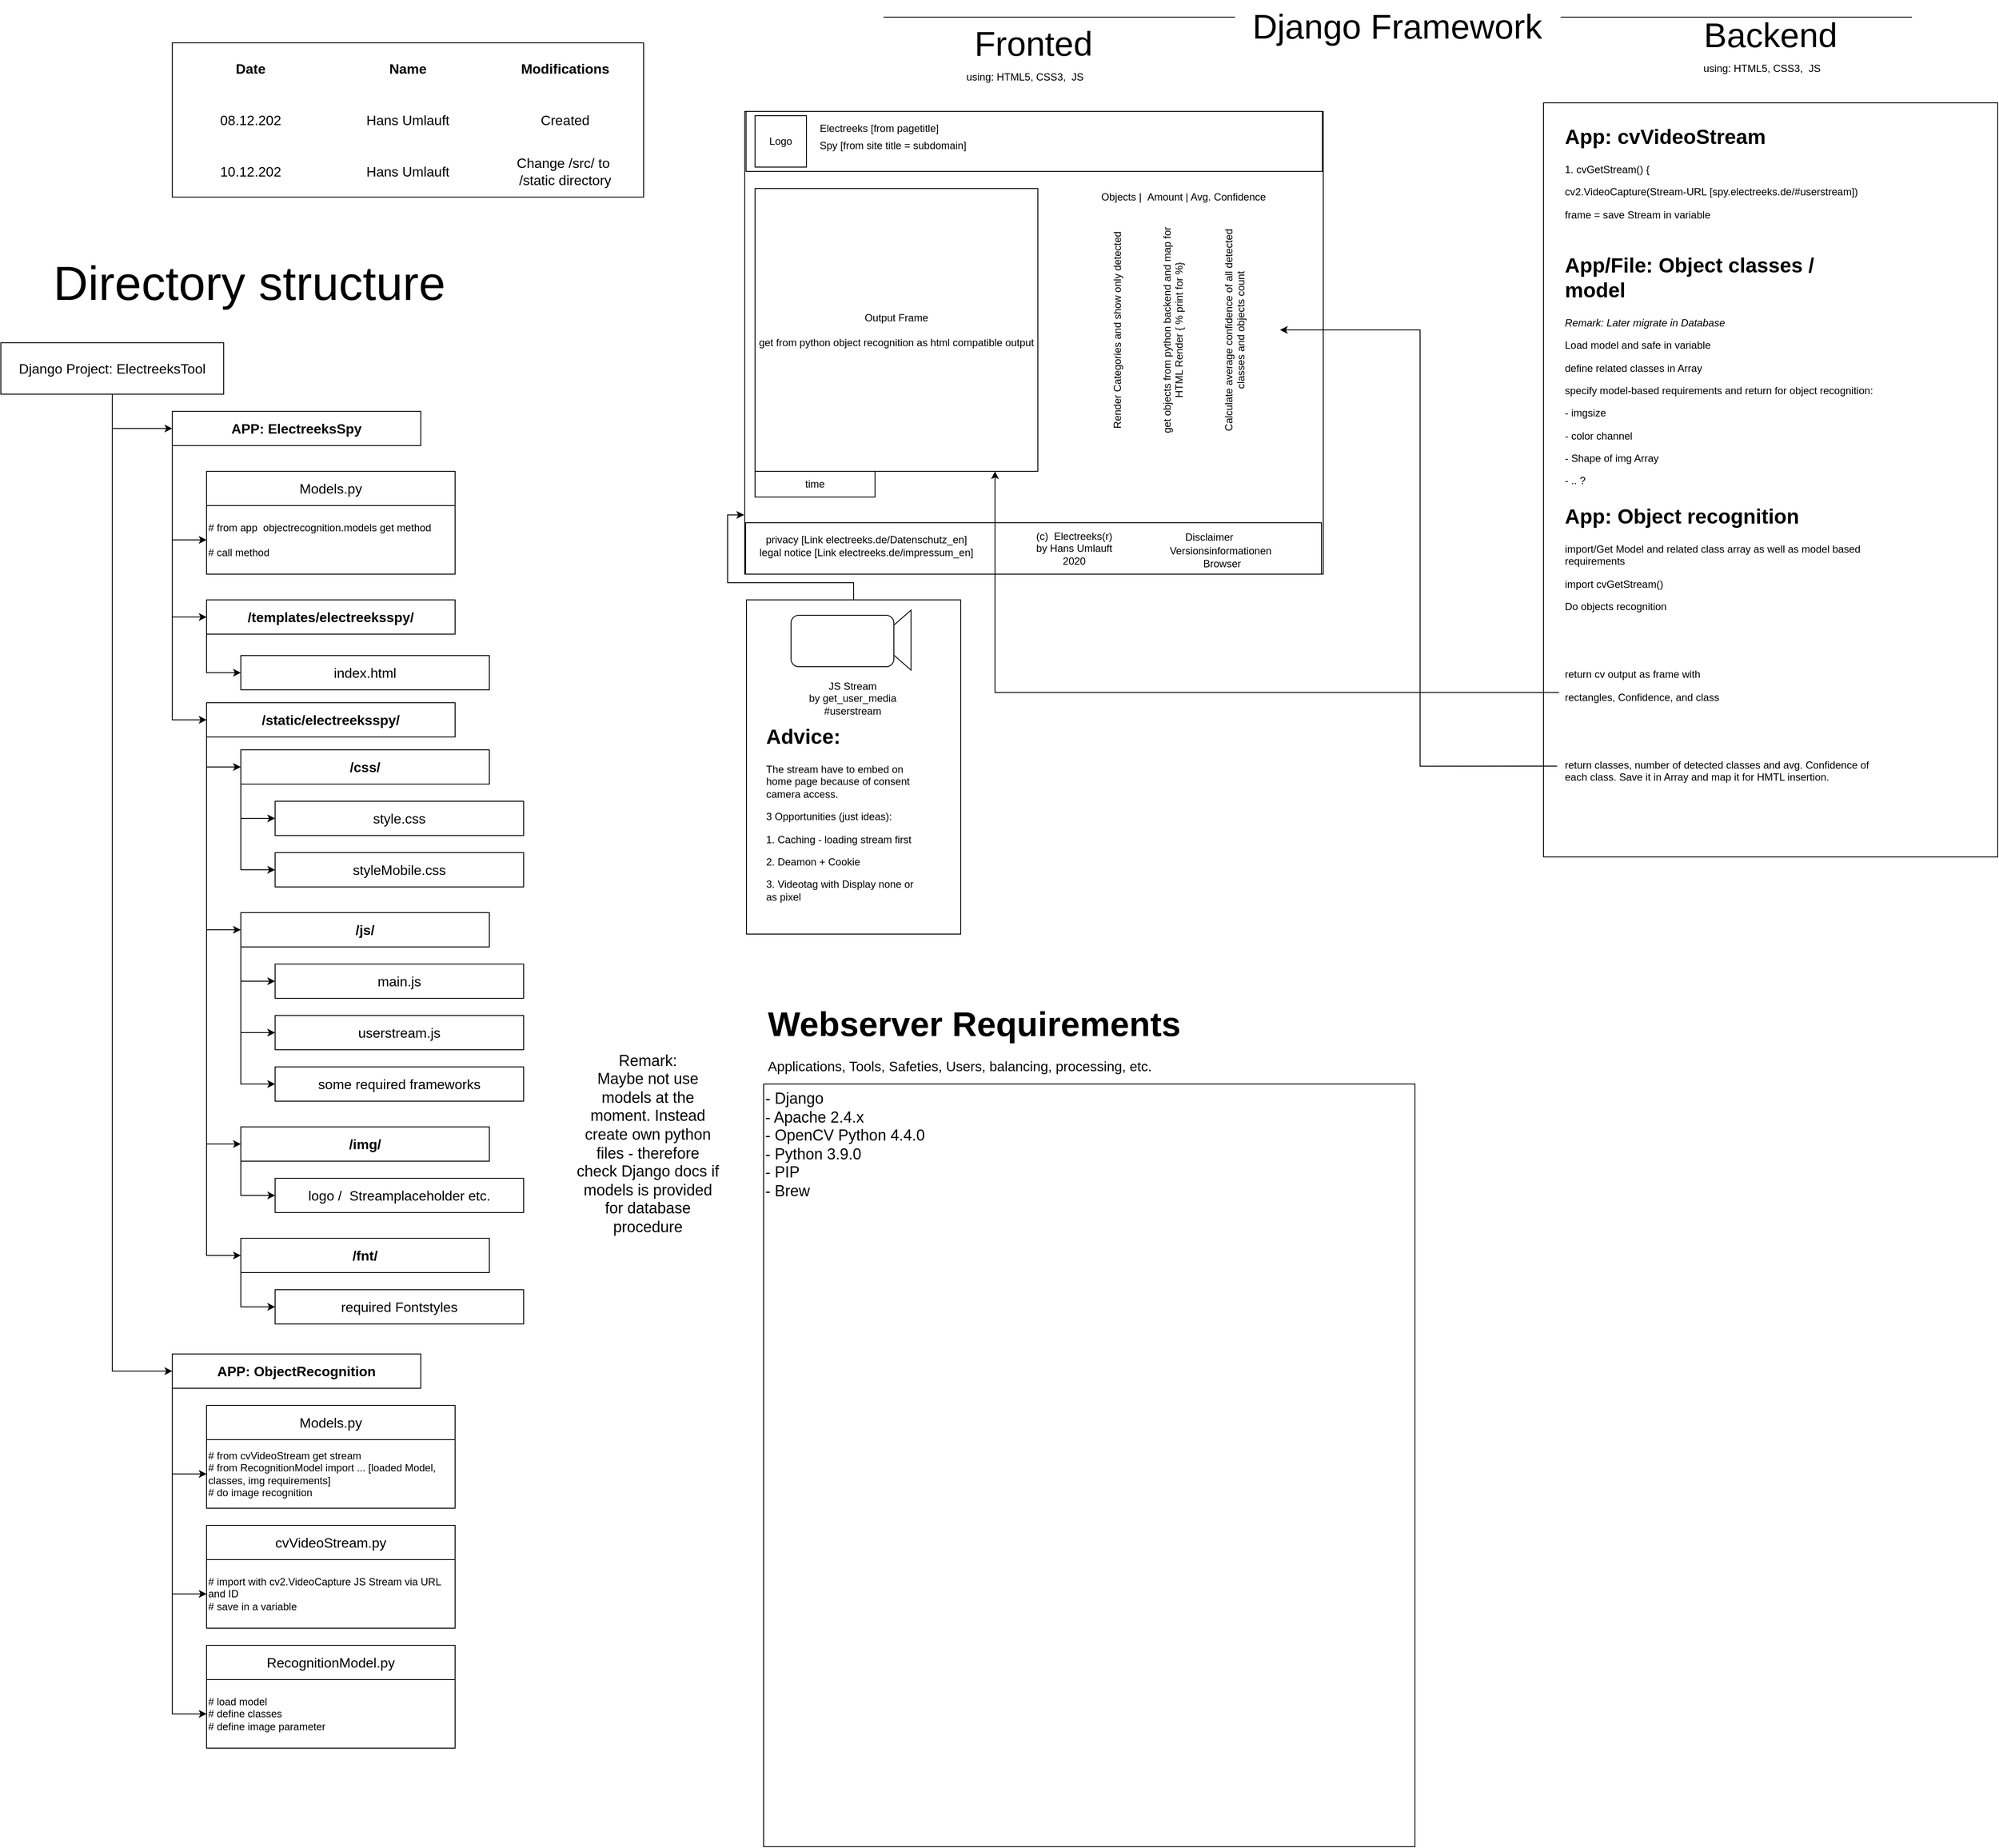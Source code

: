 <mxfile version="13.10.9" type="gitlab">
  <diagram id="gCtRltX2zBlE8-tqLiqz" name="Chart_Frontend_Backend">
    <mxGraphModel dx="2160" dy="937" grid="1" gridSize="10" guides="1" tooltips="1" connect="1" arrows="1" fold="1" page="1" pageScale="1" pageWidth="850" pageHeight="1100" math="0" shadow="0">
      <root>
        <mxCell id="0" />
        <mxCell id="1" parent="0" />
        <mxCell id="6mEV-eRLMB2JvA0w7fUY-2" value="" style="rounded=0;whiteSpace=wrap;html=1;" parent="1" vertex="1">
          <mxGeometry x="68" y="130" width="675" height="540" as="geometry" />
        </mxCell>
        <mxCell id="6mEV-eRLMB2JvA0w7fUY-3" value="Fronted" style="text;html=1;strokeColor=none;fillColor=none;align=center;verticalAlign=middle;whiteSpace=wrap;rounded=0;fontSize=40;" parent="1" vertex="1">
          <mxGeometry x="290" y="20" width="230" height="60" as="geometry" />
        </mxCell>
        <mxCell id="6mEV-eRLMB2JvA0w7fUY-5" value="using: HTML5, CSS3, &amp;nbsp;JS" style="text;html=1;strokeColor=none;fillColor=none;align=center;verticalAlign=middle;whiteSpace=wrap;rounded=0;fontSize=12;" parent="1" vertex="1">
          <mxGeometry x="290" y="80" width="210" height="20" as="geometry" />
        </mxCell>
        <mxCell id="6mEV-eRLMB2JvA0w7fUY-6" value="Output Frame&lt;br&gt;&lt;br&gt;get from python object recognition as html compatible output" style="whiteSpace=wrap;html=1;aspect=fixed;fontSize=12;" parent="1" vertex="1">
          <mxGeometry x="80" y="220" width="330" height="330" as="geometry" />
        </mxCell>
        <mxCell id="6mEV-eRLMB2JvA0w7fUY-9" style="edgeStyle=orthogonalEdgeStyle;rounded=0;orthogonalLoop=1;jettySize=auto;html=1;exitX=0.5;exitY=1;exitDx=0;exitDy=0;fontSize=12;" parent="1" source="6mEV-eRLMB2JvA0w7fUY-2" target="6mEV-eRLMB2JvA0w7fUY-2" edge="1">
          <mxGeometry relative="1" as="geometry" />
        </mxCell>
        <mxCell id="6mEV-eRLMB2JvA0w7fUY-10" value="Objects | &amp;nbsp;Amount | Avg. Confidence" style="text;html=1;strokeColor=none;fillColor=none;align=center;verticalAlign=middle;whiteSpace=wrap;rounded=0;fontSize=12;" parent="1" vertex="1">
          <mxGeometry x="450" y="220" width="260" height="20" as="geometry" />
        </mxCell>
        <mxCell id="6mEV-eRLMB2JvA0w7fUY-11" value="" style="rounded=0;whiteSpace=wrap;html=1;fontSize=12;" parent="1" vertex="1">
          <mxGeometry x="69.5" y="130" width="672.5" height="70" as="geometry" />
        </mxCell>
        <mxCell id="6mEV-eRLMB2JvA0w7fUY-12" value="Logo" style="rounded=0;whiteSpace=wrap;html=1;fontSize=12;" parent="1" vertex="1">
          <mxGeometry x="80" y="135" width="60" height="60" as="geometry" />
        </mxCell>
        <mxCell id="6mEV-eRLMB2JvA0w7fUY-13" value="Electreeks [from pagetitle]" style="text;html=1;strokeColor=none;fillColor=none;align=center;verticalAlign=middle;whiteSpace=wrap;rounded=0;fontSize=12;" parent="1" vertex="1">
          <mxGeometry x="140" y="140" width="170" height="20" as="geometry" />
        </mxCell>
        <mxCell id="6mEV-eRLMB2JvA0w7fUY-14" value="Spy [from site title = subdomain]" style="text;html=1;strokeColor=none;fillColor=none;align=center;verticalAlign=middle;whiteSpace=wrap;rounded=0;fontSize=12;" parent="1" vertex="1">
          <mxGeometry x="151" y="160" width="180" height="20" as="geometry" />
        </mxCell>
        <mxCell id="6mEV-eRLMB2JvA0w7fUY-15" value="time" style="rounded=0;whiteSpace=wrap;html=1;fontSize=12;" parent="1" vertex="1">
          <mxGeometry x="80" y="550" width="140" height="30" as="geometry" />
        </mxCell>
        <mxCell id="6mEV-eRLMB2JvA0w7fUY-16" value="" style="rounded=0;whiteSpace=wrap;html=1;fontSize=12;" parent="1" vertex="1">
          <mxGeometry x="69" y="610" width="672" height="60" as="geometry" />
        </mxCell>
        <mxCell id="6mEV-eRLMB2JvA0w7fUY-17" value="Disclaimer" style="text;html=1;strokeColor=none;fillColor=none;align=center;verticalAlign=middle;whiteSpace=wrap;rounded=0;fontSize=12;" parent="1" vertex="1">
          <mxGeometry x="570" y="617" width="80" height="20" as="geometry" />
        </mxCell>
        <mxCell id="6mEV-eRLMB2JvA0w7fUY-18" value="privacy [Link electreeks.de/Datenschutz_en]&lt;br&gt;legal notice [Link electreeks.de/impressum_en]" style="text;html=1;strokeColor=none;fillColor=none;align=center;verticalAlign=middle;whiteSpace=wrap;rounded=0;fontSize=12;" parent="1" vertex="1">
          <mxGeometry x="80" y="617" width="260" height="40" as="geometry" />
        </mxCell>
        <mxCell id="6mEV-eRLMB2JvA0w7fUY-19" value="(c) &amp;nbsp;Electreeks(r)&lt;br&gt;by Hans Umlauft&lt;br&gt;2020" style="text;html=1;strokeColor=none;fillColor=none;align=center;verticalAlign=middle;whiteSpace=wrap;rounded=0;fontSize=12;" parent="1" vertex="1">
          <mxGeometry x="385" y="620" width="135" height="40" as="geometry" />
        </mxCell>
        <mxCell id="6mEV-eRLMB2JvA0w7fUY-26" style="edgeStyle=orthogonalEdgeStyle;rounded=0;orthogonalLoop=1;jettySize=auto;html=1;fontSize=12;entryX=-0.001;entryY=0.872;entryDx=0;entryDy=0;entryPerimeter=0;" parent="1" source="6mEV-eRLMB2JvA0w7fUY-20" target="6mEV-eRLMB2JvA0w7fUY-2" edge="1">
          <mxGeometry relative="1" as="geometry">
            <mxPoint x="60" y="590" as="targetPoint" />
          </mxGeometry>
        </mxCell>
        <mxCell id="6mEV-eRLMB2JvA0w7fUY-20" value="" style="rounded=0;whiteSpace=wrap;html=1;fontSize=12;" parent="1" vertex="1">
          <mxGeometry x="70" y="700" width="250" height="390" as="geometry" />
        </mxCell>
        <mxCell id="6mEV-eRLMB2JvA0w7fUY-23" value="" style="triangle;whiteSpace=wrap;html=1;fontSize=12;rotation=-180;" parent="1" vertex="1">
          <mxGeometry x="222" y="712" width="40" height="70" as="geometry" />
        </mxCell>
        <mxCell id="6mEV-eRLMB2JvA0w7fUY-22" value="" style="rounded=1;whiteSpace=wrap;html=1;fontSize=12;" parent="1" vertex="1">
          <mxGeometry x="122" y="718" width="120" height="60" as="geometry" />
        </mxCell>
        <mxCell id="6mEV-eRLMB2JvA0w7fUY-24" value="JS Stream&lt;br&gt;by get_user_media&lt;br&gt;#userstream" style="text;html=1;strokeColor=none;fillColor=none;align=center;verticalAlign=middle;whiteSpace=wrap;rounded=0;fontSize=12;" parent="1" vertex="1">
          <mxGeometry x="110" y="790" width="168" height="50" as="geometry" />
        </mxCell>
        <mxCell id="6mEV-eRLMB2JvA0w7fUY-25" value="Versionsinformationen&amp;nbsp;&lt;br&gt;Browser" style="text;html=1;strokeColor=none;fillColor=none;align=center;verticalAlign=middle;whiteSpace=wrap;rounded=0;fontSize=12;" parent="1" vertex="1">
          <mxGeometry x="540" y="640" width="170" height="20" as="geometry" />
        </mxCell>
        <mxCell id="6mEV-eRLMB2JvA0w7fUY-27" value="&lt;h1&gt;Advice:&lt;/h1&gt;&lt;p&gt;The stream have to embed on home page because of consent camera access.&amp;nbsp;&lt;/p&gt;&lt;p&gt;3 Opportunities (just ideas):&lt;/p&gt;&lt;p&gt;1. Caching - loading stream first&lt;/p&gt;&lt;p&gt;2. Deamon + Cookie&lt;/p&gt;&lt;p&gt;3. Videotag with Display none or as pixel&lt;/p&gt;&lt;p&gt;&lt;br&gt;&lt;/p&gt;" style="text;html=1;strokeColor=none;fillColor=none;spacing=5;spacingTop=-20;whiteSpace=wrap;overflow=hidden;rounded=0;fontSize=12;" parent="1" vertex="1">
          <mxGeometry x="88" y="840" width="190" height="240" as="geometry" />
        </mxCell>
        <mxCell id="6mEV-eRLMB2JvA0w7fUY-29" value="Render Categories and show only detected&lt;br&gt;&lt;br&gt;&lt;br&gt;&lt;br&gt;get objects from python backend and map for HTML Render { % print for %}&lt;br&gt;&lt;br&gt;&lt;br&gt;&lt;br&gt;Calculate average confidence of all detected classes and objects count" style="text;html=1;strokeColor=none;fillColor=none;align=center;verticalAlign=middle;whiteSpace=wrap;rounded=0;fontSize=12;rotation=-90;" parent="1" vertex="1">
          <mxGeometry x="440" y="267.5" width="270" height="235" as="geometry" />
        </mxCell>
        <mxCell id="6mEV-eRLMB2JvA0w7fUY-30" value="" style="rounded=0;whiteSpace=wrap;html=1;fontSize=12;" parent="1" vertex="1">
          <mxGeometry x="1000" y="120" width="530" height="880" as="geometry" />
        </mxCell>
        <mxCell id="6mEV-eRLMB2JvA0w7fUY-31" value="&lt;h1&gt;App: cvVideoStream&lt;/h1&gt;&lt;p&gt;1. cvGetStream() {&lt;/p&gt;&lt;p&gt;cv2.VideoCapture(Stream-URL [spy.electreeks.de/#userstream])&lt;/p&gt;&lt;p&gt;frame = save Stream in variable&amp;nbsp;&lt;/p&gt;" style="text;html=1;strokeColor=none;fillColor=none;spacing=5;spacingTop=-20;whiteSpace=wrap;overflow=hidden;rounded=0;fontSize=12;" parent="1" vertex="1">
          <mxGeometry x="1020" y="140" width="500" height="130" as="geometry" />
        </mxCell>
        <mxCell id="6mEV-eRLMB2JvA0w7fUY-32" value="Backend" style="text;html=1;strokeColor=none;fillColor=none;align=center;verticalAlign=middle;whiteSpace=wrap;rounded=0;fontSize=40;" parent="1" vertex="1">
          <mxGeometry x="1150" y="10" width="230" height="60" as="geometry" />
        </mxCell>
        <mxCell id="6mEV-eRLMB2JvA0w7fUY-33" value="using: HTML5, CSS3, &amp;nbsp;JS" style="text;html=1;strokeColor=none;fillColor=none;align=center;verticalAlign=middle;whiteSpace=wrap;rounded=0;fontSize=12;" parent="1" vertex="1">
          <mxGeometry x="1150" y="70" width="210" height="20" as="geometry" />
        </mxCell>
        <mxCell id="6mEV-eRLMB2JvA0w7fUY-36" style="edgeStyle=orthogonalEdgeStyle;rounded=0;orthogonalLoop=1;jettySize=auto;html=1;exitX=-0.005;exitY=0.668;exitDx=0;exitDy=0;fontSize=12;exitPerimeter=0;" parent="1" source="6mEV-eRLMB2JvA0w7fUY-34" edge="1">
          <mxGeometry relative="1" as="geometry">
            <mxPoint x="360" y="550" as="targetPoint" />
            <Array as="points">
              <mxPoint x="360" y="808" />
              <mxPoint x="360" y="550" />
            </Array>
          </mxGeometry>
        </mxCell>
        <mxCell id="6mEV-eRLMB2JvA0w7fUY-37" style="edgeStyle=orthogonalEdgeStyle;rounded=0;orthogonalLoop=1;jettySize=auto;html=1;exitX=-0.011;exitY=0.923;exitDx=0;exitDy=0;entryX=0.5;entryY=1;entryDx=0;entryDy=0;fontSize=12;exitPerimeter=0;" parent="1" source="6mEV-eRLMB2JvA0w7fUY-34" target="6mEV-eRLMB2JvA0w7fUY-29" edge="1">
          <mxGeometry relative="1" as="geometry">
            <Array as="points">
              <mxPoint x="856" y="894" />
              <mxPoint x="856" y="385" />
            </Array>
          </mxGeometry>
        </mxCell>
        <mxCell id="6mEV-eRLMB2JvA0w7fUY-34" value="&lt;h1&gt;App: Object recognition&lt;/h1&gt;&lt;p&gt;import/Get Model and related class array as well as model based requirements&lt;/p&gt;&lt;p&gt;import cvGetStream()&lt;/p&gt;&lt;p&gt;Do objects recognition&lt;/p&gt;&lt;p&gt;&lt;br&gt;&lt;/p&gt;&lt;p&gt;&lt;br&gt;&lt;/p&gt;&lt;p&gt;return cv output as frame with&amp;nbsp;&lt;/p&gt;&lt;p&gt;rectangles, Confidence, and class&lt;/p&gt;&lt;p&gt;&lt;br&gt;&lt;/p&gt;&lt;p&gt;&lt;br&gt;&lt;/p&gt;&lt;p&gt;return classes, number of detected classes and avg. Confidence of each class. Save it in Array and map it for HMTL insertion.&amp;nbsp;&lt;/p&gt;" style="text;html=1;strokeColor=none;fillColor=none;spacing=5;spacingTop=-20;whiteSpace=wrap;overflow=hidden;rounded=0;fontSize=12;" parent="1" vertex="1">
          <mxGeometry x="1020" y="583" width="370" height="337" as="geometry" />
        </mxCell>
        <mxCell id="6mEV-eRLMB2JvA0w7fUY-35" value="&lt;h1&gt;App/File: Object classes / model&lt;/h1&gt;&lt;p&gt;&lt;i&gt;Remark: Later migrate in Database&lt;/i&gt;&lt;/p&gt;&lt;p&gt;Load model and safe in variable&amp;nbsp;&lt;/p&gt;&lt;p&gt;define related classes in Array&lt;/p&gt;&lt;p&gt;specify model-based requirements and return for object recognition:&lt;/p&gt;&lt;p&gt;- imgsize&lt;/p&gt;&lt;p&gt;- color channel&lt;/p&gt;&lt;p&gt;- Shape of img Array&lt;/p&gt;&lt;p&gt;- .. ?&amp;nbsp;&lt;/p&gt;" style="text;html=1;strokeColor=none;fillColor=none;spacing=5;spacingTop=-20;whiteSpace=wrap;overflow=hidden;rounded=0;fontSize=12;" parent="1" vertex="1">
          <mxGeometry x="1020" y="290" width="370" height="310" as="geometry" />
        </mxCell>
        <mxCell id="6mEV-eRLMB2JvA0w7fUY-38" value="" style="shape=table;html=1;whiteSpace=wrap;startSize=0;container=1;collapsible=0;childLayout=tableLayout;columnLines=0;rowLines=0;fontSize=17;" parent="1" vertex="1">
          <mxGeometry x="-600" y="50" width="550" height="180" as="geometry" />
        </mxCell>
        <mxCell id="6mEV-eRLMB2JvA0w7fUY-39" value="" style="shape=partialRectangle;html=1;whiteSpace=wrap;collapsible=0;dropTarget=0;pointerEvents=0;fillColor=none;top=0;left=0;bottom=0;right=0;points=[[0,0.5],[1,0.5]];portConstraint=eastwest;" parent="6mEV-eRLMB2JvA0w7fUY-38" vertex="1">
          <mxGeometry width="550" height="60" as="geometry" />
        </mxCell>
        <mxCell id="6mEV-eRLMB2JvA0w7fUY-40" value="Date" style="shape=partialRectangle;html=1;whiteSpace=wrap;connectable=0;fillColor=none;top=0;left=0;bottom=0;right=0;overflow=hidden;fontSize=16;fontStyle=1" parent="6mEV-eRLMB2JvA0w7fUY-39" vertex="1">
          <mxGeometry width="183" height="60" as="geometry" />
        </mxCell>
        <mxCell id="6mEV-eRLMB2JvA0w7fUY-41" value="Name" style="shape=partialRectangle;html=1;whiteSpace=wrap;connectable=0;fillColor=none;top=0;left=0;bottom=0;right=0;overflow=hidden;fontSize=16;fontStyle=1" parent="6mEV-eRLMB2JvA0w7fUY-39" vertex="1">
          <mxGeometry x="183" width="184" height="60" as="geometry" />
        </mxCell>
        <mxCell id="6mEV-eRLMB2JvA0w7fUY-42" value="Modifications" style="shape=partialRectangle;html=1;whiteSpace=wrap;connectable=0;fillColor=none;top=0;left=0;bottom=0;right=0;overflow=hidden;fontSize=16;fontStyle=1" parent="6mEV-eRLMB2JvA0w7fUY-39" vertex="1">
          <mxGeometry x="367" width="183" height="60" as="geometry" />
        </mxCell>
        <mxCell id="6mEV-eRLMB2JvA0w7fUY-43" value="" style="shape=partialRectangle;html=1;whiteSpace=wrap;collapsible=0;dropTarget=0;pointerEvents=0;fillColor=none;top=0;left=0;bottom=0;right=0;points=[[0,0.5],[1,0.5]];portConstraint=eastwest;" parent="6mEV-eRLMB2JvA0w7fUY-38" vertex="1">
          <mxGeometry y="60" width="550" height="60" as="geometry" />
        </mxCell>
        <mxCell id="6mEV-eRLMB2JvA0w7fUY-44" value="08.12.202" style="shape=partialRectangle;html=1;whiteSpace=wrap;connectable=0;fillColor=none;top=0;left=0;bottom=0;right=0;overflow=hidden;fontSize=16;" parent="6mEV-eRLMB2JvA0w7fUY-43" vertex="1">
          <mxGeometry width="183" height="60" as="geometry" />
        </mxCell>
        <mxCell id="6mEV-eRLMB2JvA0w7fUY-45" value="Hans Umlauft" style="shape=partialRectangle;html=1;whiteSpace=wrap;connectable=0;fillColor=none;top=0;left=0;bottom=0;right=0;overflow=hidden;fontSize=16;" parent="6mEV-eRLMB2JvA0w7fUY-43" vertex="1">
          <mxGeometry x="183" width="184" height="60" as="geometry" />
        </mxCell>
        <mxCell id="6mEV-eRLMB2JvA0w7fUY-46" value="Created" style="shape=partialRectangle;html=1;whiteSpace=wrap;connectable=0;fillColor=none;top=0;left=0;bottom=0;right=0;overflow=hidden;fontSize=16;" parent="6mEV-eRLMB2JvA0w7fUY-43" vertex="1">
          <mxGeometry x="367" width="183" height="60" as="geometry" />
        </mxCell>
        <mxCell id="6mEV-eRLMB2JvA0w7fUY-47" value="" style="shape=partialRectangle;html=1;whiteSpace=wrap;collapsible=0;dropTarget=0;pointerEvents=0;fillColor=none;top=0;left=0;bottom=0;right=0;points=[[0,0.5],[1,0.5]];portConstraint=eastwest;" parent="6mEV-eRLMB2JvA0w7fUY-38" vertex="1">
          <mxGeometry y="120" width="550" height="60" as="geometry" />
        </mxCell>
        <mxCell id="6mEV-eRLMB2JvA0w7fUY-48" value="10.12.202" style="shape=partialRectangle;html=1;whiteSpace=wrap;connectable=0;fillColor=none;top=0;left=0;bottom=0;right=0;overflow=hidden;fontSize=16;" parent="6mEV-eRLMB2JvA0w7fUY-47" vertex="1">
          <mxGeometry width="183" height="60" as="geometry" />
        </mxCell>
        <mxCell id="6mEV-eRLMB2JvA0w7fUY-49" value="Hans Umlauft" style="shape=partialRectangle;html=1;whiteSpace=wrap;connectable=0;fillColor=none;top=0;left=0;bottom=0;right=0;overflow=hidden;fontSize=16;" parent="6mEV-eRLMB2JvA0w7fUY-47" vertex="1">
          <mxGeometry x="183" width="184" height="60" as="geometry" />
        </mxCell>
        <mxCell id="6mEV-eRLMB2JvA0w7fUY-50" value="Change /src/ to&amp;nbsp;&lt;br&gt;/static directory" style="shape=partialRectangle;html=1;whiteSpace=wrap;connectable=0;fillColor=none;top=0;left=0;bottom=0;right=0;overflow=hidden;fontSize=16;" parent="6mEV-eRLMB2JvA0w7fUY-47" vertex="1">
          <mxGeometry x="367" width="183" height="60" as="geometry" />
        </mxCell>
        <mxCell id="6mEV-eRLMB2JvA0w7fUY-82" style="edgeStyle=orthogonalEdgeStyle;rounded=0;orthogonalLoop=1;jettySize=auto;html=1;exitX=0.5;exitY=1;exitDx=0;exitDy=0;entryX=0;entryY=0.5;entryDx=0;entryDy=0;fontSize=16;" parent="1" source="6mEV-eRLMB2JvA0w7fUY-52" target="6mEV-eRLMB2JvA0w7fUY-62" edge="1">
          <mxGeometry relative="1" as="geometry" />
        </mxCell>
        <mxCell id="6mEV-eRLMB2JvA0w7fUY-98" style="edgeStyle=orthogonalEdgeStyle;rounded=0;orthogonalLoop=1;jettySize=auto;html=1;exitX=0.5;exitY=1;exitDx=0;exitDy=0;fontSize=16;entryX=0;entryY=0.5;entryDx=0;entryDy=0;" parent="1" source="6mEV-eRLMB2JvA0w7fUY-52" target="6mEV-eRLMB2JvA0w7fUY-54" edge="1">
          <mxGeometry relative="1" as="geometry">
            <mxPoint x="-670" y="1510" as="targetPoint" />
          </mxGeometry>
        </mxCell>
        <mxCell id="6mEV-eRLMB2JvA0w7fUY-52" value="Django Project: ElectreeksTool" style="rounded=0;whiteSpace=wrap;html=1;fontSize=16;" parent="1" vertex="1">
          <mxGeometry x="-800" y="400" width="260" height="60" as="geometry" />
        </mxCell>
        <mxCell id="6mEV-eRLMB2JvA0w7fUY-53" value="Directory structure" style="text;html=1;strokeColor=none;fillColor=none;align=center;verticalAlign=middle;whiteSpace=wrap;rounded=0;fontSize=56;" parent="1" vertex="1">
          <mxGeometry x="-760" y="290" width="500" height="80" as="geometry" />
        </mxCell>
        <mxCell id="6mEV-eRLMB2JvA0w7fUY-103" style="edgeStyle=orthogonalEdgeStyle;rounded=0;orthogonalLoop=1;jettySize=auto;html=1;exitX=0;exitY=1;exitDx=0;exitDy=0;entryX=0;entryY=0.5;entryDx=0;entryDy=0;fontSize=18;" parent="1" source="6mEV-eRLMB2JvA0w7fUY-54" target="6mEV-eRLMB2JvA0w7fUY-59" edge="1">
          <mxGeometry relative="1" as="geometry" />
        </mxCell>
        <mxCell id="6mEV-eRLMB2JvA0w7fUY-104" style="edgeStyle=orthogonalEdgeStyle;rounded=0;orthogonalLoop=1;jettySize=auto;html=1;exitX=0;exitY=1;exitDx=0;exitDy=0;entryX=0;entryY=0.5;entryDx=0;entryDy=0;fontSize=18;" parent="1" source="6mEV-eRLMB2JvA0w7fUY-54" target="6mEV-eRLMB2JvA0w7fUY-61" edge="1">
          <mxGeometry relative="1" as="geometry" />
        </mxCell>
        <mxCell id="6mEV-eRLMB2JvA0w7fUY-106" style="edgeStyle=orthogonalEdgeStyle;rounded=0;orthogonalLoop=1;jettySize=auto;html=1;exitX=0;exitY=1;exitDx=0;exitDy=0;entryX=0;entryY=0.5;entryDx=0;entryDy=0;fontSize=18;" parent="1" source="6mEV-eRLMB2JvA0w7fUY-54" target="6mEV-eRLMB2JvA0w7fUY-58" edge="1">
          <mxGeometry relative="1" as="geometry" />
        </mxCell>
        <mxCell id="6mEV-eRLMB2JvA0w7fUY-54" value="APP: ObjectRecognition" style="rounded=0;whiteSpace=wrap;html=1;fontSize=16;fontStyle=1" parent="1" vertex="1">
          <mxGeometry x="-600" y="1580" width="290" height="40" as="geometry" />
        </mxCell>
        <mxCell id="6mEV-eRLMB2JvA0w7fUY-56" value="cvVideoStream.py" style="rounded=0;whiteSpace=wrap;html=1;fontSize=16;" parent="1" vertex="1">
          <mxGeometry x="-560" y="1780" width="290" height="40" as="geometry" />
        </mxCell>
        <mxCell id="6mEV-eRLMB2JvA0w7fUY-57" value="Models.py" style="rounded=0;whiteSpace=wrap;html=1;fontSize=16;" parent="1" vertex="1">
          <mxGeometry x="-560" y="1640" width="290" height="40" as="geometry" />
        </mxCell>
        <mxCell id="6mEV-eRLMB2JvA0w7fUY-58" value="# import with cv2.VideoCapture JS Stream via URL and ID&lt;br&gt;# save in a variable&lt;br&gt;" style="rounded=0;whiteSpace=wrap;html=1;fontSize=12;align=left;" parent="1" vertex="1">
          <mxGeometry x="-560" y="1820" width="290" height="80" as="geometry" />
        </mxCell>
        <mxCell id="6mEV-eRLMB2JvA0w7fUY-59" value="# from cvVideoStream get stream&lt;br&gt;# from RecognitionModel import ... [loaded Model, classes, img requirements]&lt;br&gt;# do image recognition&amp;nbsp;" style="rounded=0;whiteSpace=wrap;html=1;fontSize=12;align=left;" parent="1" vertex="1">
          <mxGeometry x="-560" y="1680" width="290" height="80" as="geometry" />
        </mxCell>
        <mxCell id="6mEV-eRLMB2JvA0w7fUY-60" value="RecognitionModel.py" style="rounded=0;whiteSpace=wrap;html=1;fontSize=16;" parent="1" vertex="1">
          <mxGeometry x="-560" y="1920" width="290" height="40" as="geometry" />
        </mxCell>
        <mxCell id="6mEV-eRLMB2JvA0w7fUY-61" value="# load model&lt;br&gt;# define classes&lt;br&gt;# define image parameter" style="rounded=0;whiteSpace=wrap;html=1;fontSize=12;align=left;" parent="1" vertex="1">
          <mxGeometry x="-560" y="1960" width="290" height="80" as="geometry" />
        </mxCell>
        <mxCell id="6mEV-eRLMB2JvA0w7fUY-83" style="edgeStyle=orthogonalEdgeStyle;rounded=0;orthogonalLoop=1;jettySize=auto;html=1;exitX=0;exitY=1;exitDx=0;exitDy=0;entryX=0;entryY=0.5;entryDx=0;entryDy=0;fontSize=16;" parent="1" source="6mEV-eRLMB2JvA0w7fUY-62" target="6mEV-eRLMB2JvA0w7fUY-64" edge="1">
          <mxGeometry relative="1" as="geometry" />
        </mxCell>
        <mxCell id="6mEV-eRLMB2JvA0w7fUY-84" style="edgeStyle=orthogonalEdgeStyle;rounded=0;orthogonalLoop=1;jettySize=auto;html=1;exitX=0;exitY=1;exitDx=0;exitDy=0;entryX=0;entryY=0.5;entryDx=0;entryDy=0;fontSize=16;" parent="1" source="6mEV-eRLMB2JvA0w7fUY-62" target="6mEV-eRLMB2JvA0w7fUY-66" edge="1">
          <mxGeometry relative="1" as="geometry" />
        </mxCell>
        <mxCell id="hAEXb8o8DPtwy2nxSKh4-5" style="edgeStyle=orthogonalEdgeStyle;rounded=0;orthogonalLoop=1;jettySize=auto;html=1;exitX=0;exitY=1;exitDx=0;exitDy=0;entryX=0;entryY=0.5;entryDx=0;entryDy=0;" edge="1" parent="1" source="6mEV-eRLMB2JvA0w7fUY-62" target="6mEV-eRLMB2JvA0w7fUY-68">
          <mxGeometry relative="1" as="geometry" />
        </mxCell>
        <mxCell id="6mEV-eRLMB2JvA0w7fUY-62" value="APP: ElectreeksSpy" style="rounded=0;whiteSpace=wrap;html=1;fontSize=16;fontStyle=1" parent="1" vertex="1">
          <mxGeometry x="-600" y="480" width="290" height="40" as="geometry" />
        </mxCell>
        <mxCell id="6mEV-eRLMB2JvA0w7fUY-63" value="Models.py" style="rounded=0;whiteSpace=wrap;html=1;fontSize=16;" parent="1" vertex="1">
          <mxGeometry x="-560" y="550" width="290" height="40" as="geometry" />
        </mxCell>
        <mxCell id="6mEV-eRLMB2JvA0w7fUY-64" value="# from app &amp;nbsp;objectrecognition.models get method&lt;br&gt;&lt;br&gt;# call method" style="rounded=0;whiteSpace=wrap;html=1;fontSize=12;align=left;" parent="1" vertex="1">
          <mxGeometry x="-560" y="590" width="290" height="80" as="geometry" />
        </mxCell>
        <mxCell id="6mEV-eRLMB2JvA0w7fUY-85" style="edgeStyle=orthogonalEdgeStyle;rounded=0;orthogonalLoop=1;jettySize=auto;html=1;exitX=0;exitY=1;exitDx=0;exitDy=0;entryX=0;entryY=0.5;entryDx=0;entryDy=0;fontSize=16;" parent="1" source="6mEV-eRLMB2JvA0w7fUY-66" target="6mEV-eRLMB2JvA0w7fUY-67" edge="1">
          <mxGeometry relative="1" as="geometry" />
        </mxCell>
        <mxCell id="6mEV-eRLMB2JvA0w7fUY-66" value="/templates/electreeksspy/" style="rounded=0;whiteSpace=wrap;html=1;fontSize=16;fontStyle=1" parent="1" vertex="1">
          <mxGeometry x="-560" y="700" width="290" height="40" as="geometry" />
        </mxCell>
        <mxCell id="6mEV-eRLMB2JvA0w7fUY-67" value="index.html" style="rounded=0;whiteSpace=wrap;html=1;fontSize=16;" parent="1" vertex="1">
          <mxGeometry x="-520" y="765" width="290" height="40" as="geometry" />
        </mxCell>
        <mxCell id="6mEV-eRLMB2JvA0w7fUY-87" style="edgeStyle=orthogonalEdgeStyle;rounded=0;orthogonalLoop=1;jettySize=auto;html=1;exitX=0;exitY=1;exitDx=0;exitDy=0;entryX=0;entryY=0.5;entryDx=0;entryDy=0;fontSize=16;" parent="1" source="6mEV-eRLMB2JvA0w7fUY-68" target="6mEV-eRLMB2JvA0w7fUY-72" edge="1">
          <mxGeometry relative="1" as="geometry" />
        </mxCell>
        <mxCell id="6mEV-eRLMB2JvA0w7fUY-88" style="edgeStyle=orthogonalEdgeStyle;rounded=0;orthogonalLoop=1;jettySize=auto;html=1;exitX=0;exitY=1;exitDx=0;exitDy=0;entryX=0;entryY=0.5;entryDx=0;entryDy=0;fontSize=16;" parent="1" source="6mEV-eRLMB2JvA0w7fUY-68" target="6mEV-eRLMB2JvA0w7fUY-75" edge="1">
          <mxGeometry relative="1" as="geometry" />
        </mxCell>
        <mxCell id="6mEV-eRLMB2JvA0w7fUY-89" style="edgeStyle=orthogonalEdgeStyle;rounded=0;orthogonalLoop=1;jettySize=auto;html=1;exitX=0;exitY=1;exitDx=0;exitDy=0;entryX=0;entryY=0.5;entryDx=0;entryDy=0;fontSize=16;" parent="1" source="6mEV-eRLMB2JvA0w7fUY-68" target="6mEV-eRLMB2JvA0w7fUY-78" edge="1">
          <mxGeometry relative="1" as="geometry" />
        </mxCell>
        <mxCell id="6mEV-eRLMB2JvA0w7fUY-90" style="edgeStyle=orthogonalEdgeStyle;rounded=0;orthogonalLoop=1;jettySize=auto;html=1;exitX=0;exitY=1;exitDx=0;exitDy=0;entryX=0;entryY=0.5;entryDx=0;entryDy=0;fontSize=16;" parent="1" source="6mEV-eRLMB2JvA0w7fUY-68" target="6mEV-eRLMB2JvA0w7fUY-81" edge="1">
          <mxGeometry relative="1" as="geometry" />
        </mxCell>
        <mxCell id="6mEV-eRLMB2JvA0w7fUY-68" value="/static/electreeksspy/" style="rounded=0;whiteSpace=wrap;html=1;fontSize=16;fontStyle=1" parent="1" vertex="1">
          <mxGeometry x="-560" y="820" width="290" height="40" as="geometry" />
        </mxCell>
        <mxCell id="6mEV-eRLMB2JvA0w7fUY-69" value="style.css" style="rounded=0;whiteSpace=wrap;html=1;fontSize=16;" parent="1" vertex="1">
          <mxGeometry x="-480" y="935" width="290" height="40" as="geometry" />
        </mxCell>
        <mxCell id="6mEV-eRLMB2JvA0w7fUY-70" value="styleMobile.css" style="rounded=0;whiteSpace=wrap;html=1;fontSize=16;" parent="1" vertex="1">
          <mxGeometry x="-480" y="995" width="290" height="40" as="geometry" />
        </mxCell>
        <mxCell id="6mEV-eRLMB2JvA0w7fUY-91" style="edgeStyle=orthogonalEdgeStyle;rounded=0;orthogonalLoop=1;jettySize=auto;html=1;exitX=0;exitY=1;exitDx=0;exitDy=0;entryX=0;entryY=0.5;entryDx=0;entryDy=0;fontSize=16;" parent="1" source="6mEV-eRLMB2JvA0w7fUY-72" target="6mEV-eRLMB2JvA0w7fUY-69" edge="1">
          <mxGeometry relative="1" as="geometry" />
        </mxCell>
        <mxCell id="6mEV-eRLMB2JvA0w7fUY-92" style="edgeStyle=orthogonalEdgeStyle;rounded=0;orthogonalLoop=1;jettySize=auto;html=1;exitX=0;exitY=1;exitDx=0;exitDy=0;entryX=0;entryY=0.5;entryDx=0;entryDy=0;fontSize=16;" parent="1" source="6mEV-eRLMB2JvA0w7fUY-72" target="6mEV-eRLMB2JvA0w7fUY-70" edge="1">
          <mxGeometry relative="1" as="geometry" />
        </mxCell>
        <mxCell id="6mEV-eRLMB2JvA0w7fUY-72" value="/css/" style="rounded=0;whiteSpace=wrap;html=1;fontSize=16;fontStyle=1" parent="1" vertex="1">
          <mxGeometry x="-520" y="875" width="290" height="40" as="geometry" />
        </mxCell>
        <mxCell id="6mEV-eRLMB2JvA0w7fUY-73" value="main.js" style="rounded=0;whiteSpace=wrap;html=1;fontSize=16;" parent="1" vertex="1">
          <mxGeometry x="-480" y="1125" width="290" height="40" as="geometry" />
        </mxCell>
        <mxCell id="6mEV-eRLMB2JvA0w7fUY-74" value="userstream.js" style="rounded=0;whiteSpace=wrap;html=1;fontSize=16;" parent="1" vertex="1">
          <mxGeometry x="-480" y="1185" width="290" height="40" as="geometry" />
        </mxCell>
        <mxCell id="6mEV-eRLMB2JvA0w7fUY-93" style="edgeStyle=orthogonalEdgeStyle;rounded=0;orthogonalLoop=1;jettySize=auto;html=1;exitX=0;exitY=1;exitDx=0;exitDy=0;entryX=0;entryY=0.5;entryDx=0;entryDy=0;fontSize=16;" parent="1" source="6mEV-eRLMB2JvA0w7fUY-75" target="6mEV-eRLMB2JvA0w7fUY-73" edge="1">
          <mxGeometry relative="1" as="geometry" />
        </mxCell>
        <mxCell id="6mEV-eRLMB2JvA0w7fUY-94" style="edgeStyle=orthogonalEdgeStyle;rounded=0;orthogonalLoop=1;jettySize=auto;html=1;exitX=0;exitY=1;exitDx=0;exitDy=0;entryX=0;entryY=0.5;entryDx=0;entryDy=0;fontSize=16;" parent="1" source="6mEV-eRLMB2JvA0w7fUY-75" target="6mEV-eRLMB2JvA0w7fUY-74" edge="1">
          <mxGeometry relative="1" as="geometry" />
        </mxCell>
        <mxCell id="6mEV-eRLMB2JvA0w7fUY-95" style="edgeStyle=orthogonalEdgeStyle;rounded=0;orthogonalLoop=1;jettySize=auto;html=1;exitX=0;exitY=1;exitDx=0;exitDy=0;entryX=0;entryY=0.5;entryDx=0;entryDy=0;fontSize=16;" parent="1" source="6mEV-eRLMB2JvA0w7fUY-75" target="6mEV-eRLMB2JvA0w7fUY-79" edge="1">
          <mxGeometry relative="1" as="geometry" />
        </mxCell>
        <mxCell id="6mEV-eRLMB2JvA0w7fUY-75" value="/js/" style="rounded=0;whiteSpace=wrap;html=1;fontSize=16;fontStyle=1" parent="1" vertex="1">
          <mxGeometry x="-520" y="1065" width="290" height="40" as="geometry" />
        </mxCell>
        <mxCell id="6mEV-eRLMB2JvA0w7fUY-76" value="logo / &amp;nbsp;Streamplaceholder etc." style="rounded=0;whiteSpace=wrap;html=1;fontSize=16;" parent="1" vertex="1">
          <mxGeometry x="-480" y="1375" width="290" height="40" as="geometry" />
        </mxCell>
        <mxCell id="6mEV-eRLMB2JvA0w7fUY-96" style="edgeStyle=orthogonalEdgeStyle;rounded=0;orthogonalLoop=1;jettySize=auto;html=1;exitX=0;exitY=1;exitDx=0;exitDy=0;entryX=0;entryY=0.5;entryDx=0;entryDy=0;fontSize=16;" parent="1" source="6mEV-eRLMB2JvA0w7fUY-78" target="6mEV-eRLMB2JvA0w7fUY-76" edge="1">
          <mxGeometry relative="1" as="geometry" />
        </mxCell>
        <mxCell id="6mEV-eRLMB2JvA0w7fUY-78" value="/img/" style="rounded=0;whiteSpace=wrap;html=1;fontSize=16;fontStyle=1" parent="1" vertex="1">
          <mxGeometry x="-520" y="1315" width="290" height="40" as="geometry" />
        </mxCell>
        <mxCell id="6mEV-eRLMB2JvA0w7fUY-79" value="some required frameworks" style="rounded=0;whiteSpace=wrap;html=1;fontSize=16;" parent="1" vertex="1">
          <mxGeometry x="-480" y="1245" width="290" height="40" as="geometry" />
        </mxCell>
        <mxCell id="6mEV-eRLMB2JvA0w7fUY-80" value="required Fontstyles" style="rounded=0;whiteSpace=wrap;html=1;fontSize=16;" parent="1" vertex="1">
          <mxGeometry x="-480" y="1505" width="290" height="40" as="geometry" />
        </mxCell>
        <mxCell id="6mEV-eRLMB2JvA0w7fUY-97" style="edgeStyle=orthogonalEdgeStyle;rounded=0;orthogonalLoop=1;jettySize=auto;html=1;exitX=0;exitY=1;exitDx=0;exitDy=0;entryX=0;entryY=0.5;entryDx=0;entryDy=0;fontSize=16;" parent="1" source="6mEV-eRLMB2JvA0w7fUY-81" target="6mEV-eRLMB2JvA0w7fUY-80" edge="1">
          <mxGeometry relative="1" as="geometry" />
        </mxCell>
        <mxCell id="6mEV-eRLMB2JvA0w7fUY-81" value="/fnt/" style="rounded=0;whiteSpace=wrap;html=1;fontSize=16;fontStyle=1" parent="1" vertex="1">
          <mxGeometry x="-520" y="1445" width="290" height="40" as="geometry" />
        </mxCell>
        <mxCell id="6mEV-eRLMB2JvA0w7fUY-100" value="- Django&lt;br&gt;- Apache 2.4.x&lt;br&gt;- OpenCV Python 4.4.0&lt;br&gt;- Python 3.9.0&lt;br&gt;- PIP&lt;br&gt;- Brew" style="rounded=0;whiteSpace=wrap;html=1;fontSize=18;align=left;labelPosition=center;verticalLabelPosition=middle;verticalAlign=top;" parent="1" vertex="1">
          <mxGeometry x="90" y="1265" width="760" height="890" as="geometry" />
        </mxCell>
        <mxCell id="6mEV-eRLMB2JvA0w7fUY-101" value="&lt;h1&gt;&lt;font style=&quot;font-size: 40px&quot;&gt;Webserver Requirements&lt;/font&gt;&lt;/h1&gt;&lt;p&gt;&lt;font size=&quot;3&quot;&gt;Applications, Tools, Safeties, Users, balancing, processing, etc.&lt;/font&gt;&lt;/p&gt;" style="text;html=1;strokeColor=none;fillColor=none;spacing=5;spacingTop=-20;whiteSpace=wrap;overflow=hidden;rounded=0;fontSize=12;align=left;" parent="1" vertex="1">
          <mxGeometry x="90" y="1165" width="500" height="100" as="geometry" />
        </mxCell>
        <mxCell id="6mEV-eRLMB2JvA0w7fUY-107" value="Remark:&lt;br&gt;Maybe not use models at the moment. Instead create own python files - therefore check Django docs if models is provided for database procedure" style="text;html=1;strokeColor=none;fillColor=none;align=center;verticalAlign=middle;whiteSpace=wrap;rounded=0;fontSize=18;" parent="1" vertex="1">
          <mxGeometry x="-130" y="1205" width="170" height="260" as="geometry" />
        </mxCell>
        <mxCell id="hAEXb8o8DPtwy2nxSKh4-1" value="Django Framework" style="text;html=1;strokeColor=none;fillColor=none;align=center;verticalAlign=middle;whiteSpace=wrap;rounded=0;fontSize=40;" vertex="1" parent="1">
          <mxGeometry x="630" width="399" height="60" as="geometry" />
        </mxCell>
        <mxCell id="hAEXb8o8DPtwy2nxSKh4-2" value="" style="endArrow=none;html=1;" edge="1" parent="1">
          <mxGeometry width="50" height="50" relative="1" as="geometry">
            <mxPoint x="230" y="20" as="sourcePoint" />
            <mxPoint x="640" y="20" as="targetPoint" />
          </mxGeometry>
        </mxCell>
        <mxCell id="hAEXb8o8DPtwy2nxSKh4-3" value="" style="endArrow=none;html=1;" edge="1" parent="1">
          <mxGeometry width="50" height="50" relative="1" as="geometry">
            <mxPoint x="1020" y="20" as="sourcePoint" />
            <mxPoint x="1430" y="20" as="targetPoint" />
          </mxGeometry>
        </mxCell>
      </root>
    </mxGraphModel>
  </diagram>
</mxfile>
